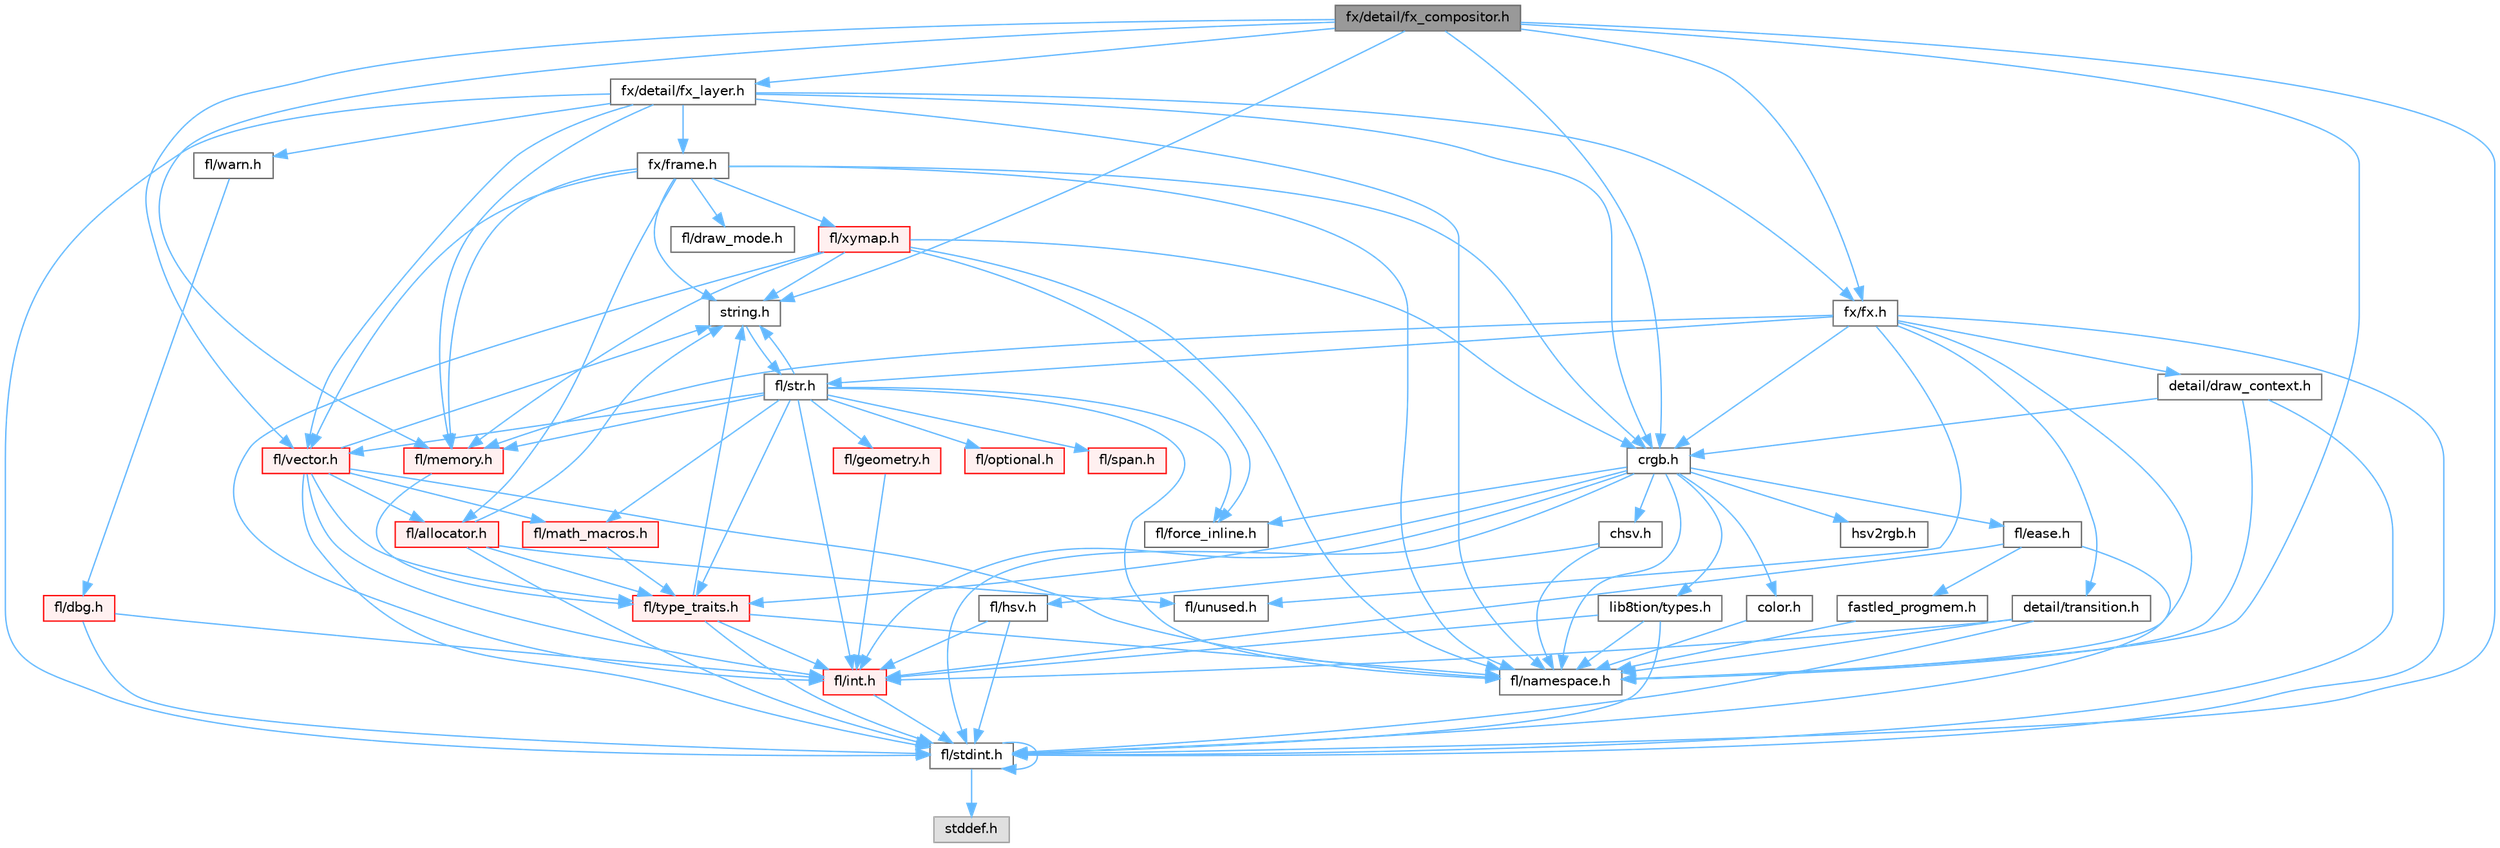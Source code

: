 digraph "fx/detail/fx_compositor.h"
{
 // INTERACTIVE_SVG=YES
 // LATEX_PDF_SIZE
  bgcolor="transparent";
  edge [fontname=Helvetica,fontsize=10,labelfontname=Helvetica,labelfontsize=10];
  node [fontname=Helvetica,fontsize=10,shape=box,height=0.2,width=0.4];
  Node1 [id="Node000001",label="fx/detail/fx_compositor.h",height=0.2,width=0.4,color="gray40", fillcolor="grey60", style="filled", fontcolor="black",tooltip=" "];
  Node1 -> Node2 [id="edge1_Node000001_Node000002",color="steelblue1",style="solid",tooltip=" "];
  Node2 [id="Node000002",label="fl/stdint.h",height=0.2,width=0.4,color="grey40", fillcolor="white", style="filled",URL="$df/dd8/stdint_8h.html",tooltip=" "];
  Node2 -> Node3 [id="edge2_Node000002_Node000003",color="steelblue1",style="solid",tooltip=" "];
  Node3 [id="Node000003",label="stddef.h",height=0.2,width=0.4,color="grey60", fillcolor="#E0E0E0", style="filled",tooltip=" "];
  Node2 -> Node2 [id="edge3_Node000002_Node000002",color="steelblue1",style="solid",tooltip=" "];
  Node1 -> Node4 [id="edge4_Node000001_Node000004",color="steelblue1",style="solid",tooltip=" "];
  Node4 [id="Node000004",label="string.h",height=0.2,width=0.4,color="grey40", fillcolor="white", style="filled",URL="$da/d66/string_8h.html",tooltip=" "];
  Node4 -> Node5 [id="edge5_Node000004_Node000005",color="steelblue1",style="solid",tooltip=" "];
  Node5 [id="Node000005",label="fl/str.h",height=0.2,width=0.4,color="grey40", fillcolor="white", style="filled",URL="$d1/d93/str_8h.html",tooltip=" "];
  Node5 -> Node6 [id="edge6_Node000005_Node000006",color="steelblue1",style="solid",tooltip=" "];
  Node6 [id="Node000006",label="fl/int.h",height=0.2,width=0.4,color="red", fillcolor="#FFF0F0", style="filled",URL="$d3/d7e/int_8h.html",tooltip=" "];
  Node6 -> Node2 [id="edge7_Node000006_Node000002",color="steelblue1",style="solid",tooltip=" "];
  Node5 -> Node4 [id="edge8_Node000005_Node000004",color="steelblue1",style="solid",tooltip=" "];
  Node5 -> Node8 [id="edge9_Node000005_Node000008",color="steelblue1",style="solid",tooltip=" "];
  Node8 [id="Node000008",label="fl/geometry.h",height=0.2,width=0.4,color="red", fillcolor="#FFF0F0", style="filled",URL="$d4/d67/geometry_8h.html",tooltip=" "];
  Node8 -> Node6 [id="edge10_Node000008_Node000006",color="steelblue1",style="solid",tooltip=" "];
  Node5 -> Node13 [id="edge11_Node000005_Node000013",color="steelblue1",style="solid",tooltip=" "];
  Node13 [id="Node000013",label="fl/math_macros.h",height=0.2,width=0.4,color="red", fillcolor="#FFF0F0", style="filled",URL="$d8/db8/math__macros_8h.html",tooltip=" "];
  Node13 -> Node15 [id="edge12_Node000013_Node000015",color="steelblue1",style="solid",tooltip=" "];
  Node15 [id="Node000015",label="fl/type_traits.h",height=0.2,width=0.4,color="red", fillcolor="#FFF0F0", style="filled",URL="$df/d63/type__traits_8h.html",tooltip=" "];
  Node15 -> Node4 [id="edge13_Node000015_Node000004",color="steelblue1",style="solid",tooltip=" "];
  Node15 -> Node2 [id="edge14_Node000015_Node000002",color="steelblue1",style="solid",tooltip=" "];
  Node15 -> Node16 [id="edge15_Node000015_Node000016",color="steelblue1",style="solid",tooltip=" "];
  Node16 [id="Node000016",label="fl/namespace.h",height=0.2,width=0.4,color="grey40", fillcolor="white", style="filled",URL="$df/d2a/namespace_8h.html",tooltip="Implements the FastLED namespace macros."];
  Node15 -> Node6 [id="edge16_Node000015_Node000006",color="steelblue1",style="solid",tooltip=" "];
  Node5 -> Node16 [id="edge17_Node000005_Node000016",color="steelblue1",style="solid",tooltip=" "];
  Node5 -> Node18 [id="edge18_Node000005_Node000018",color="steelblue1",style="solid",tooltip=" "];
  Node18 [id="Node000018",label="fl/memory.h",height=0.2,width=0.4,color="red", fillcolor="#FFF0F0", style="filled",URL="$dc/d18/memory_8h.html",tooltip=" "];
  Node18 -> Node15 [id="edge19_Node000018_Node000015",color="steelblue1",style="solid",tooltip=" "];
  Node5 -> Node44 [id="edge20_Node000005_Node000044",color="steelblue1",style="solid",tooltip=" "];
  Node44 [id="Node000044",label="fl/optional.h",height=0.2,width=0.4,color="red", fillcolor="#FFF0F0", style="filled",URL="$dc/d62/optional_8h.html",tooltip=" "];
  Node5 -> Node15 [id="edge21_Node000005_Node000015",color="steelblue1",style="solid",tooltip=" "];
  Node5 -> Node45 [id="edge22_Node000005_Node000045",color="steelblue1",style="solid",tooltip=" "];
  Node45 [id="Node000045",label="fl/vector.h",height=0.2,width=0.4,color="red", fillcolor="#FFF0F0", style="filled",URL="$d6/d68/vector_8h.html",tooltip=" "];
  Node45 -> Node2 [id="edge23_Node000045_Node000002",color="steelblue1",style="solid",tooltip=" "];
  Node45 -> Node6 [id="edge24_Node000045_Node000006",color="steelblue1",style="solid",tooltip=" "];
  Node45 -> Node4 [id="edge25_Node000045_Node000004",color="steelblue1",style="solid",tooltip=" "];
  Node45 -> Node13 [id="edge26_Node000045_Node000013",color="steelblue1",style="solid",tooltip=" "];
  Node45 -> Node16 [id="edge27_Node000045_Node000016",color="steelblue1",style="solid",tooltip=" "];
  Node45 -> Node27 [id="edge28_Node000045_Node000027",color="steelblue1",style="solid",tooltip=" "];
  Node27 [id="Node000027",label="fl/allocator.h",height=0.2,width=0.4,color="red", fillcolor="#FFF0F0", style="filled",URL="$da/da9/allocator_8h.html",tooltip=" "];
  Node27 -> Node4 [id="edge29_Node000027_Node000004",color="steelblue1",style="solid",tooltip=" "];
  Node27 -> Node15 [id="edge30_Node000027_Node000015",color="steelblue1",style="solid",tooltip=" "];
  Node27 -> Node31 [id="edge31_Node000027_Node000031",color="steelblue1",style="solid",tooltip=" "];
  Node31 [id="Node000031",label="fl/unused.h",height=0.2,width=0.4,color="grey40", fillcolor="white", style="filled",URL="$d8/d4b/unused_8h.html",tooltip=" "];
  Node27 -> Node2 [id="edge32_Node000027_Node000002",color="steelblue1",style="solid",tooltip=" "];
  Node45 -> Node15 [id="edge33_Node000045_Node000015",color="steelblue1",style="solid",tooltip=" "];
  Node5 -> Node48 [id="edge34_Node000005_Node000048",color="steelblue1",style="solid",tooltip=" "];
  Node48 [id="Node000048",label="fl/span.h",height=0.2,width=0.4,color="red", fillcolor="#FFF0F0", style="filled",URL="$d4/d7a/span_8h.html",tooltip=" "];
  Node5 -> Node11 [id="edge35_Node000005_Node000011",color="steelblue1",style="solid",tooltip=" "];
  Node11 [id="Node000011",label="fl/force_inline.h",height=0.2,width=0.4,color="grey40", fillcolor="white", style="filled",URL="$d4/d64/force__inline_8h.html",tooltip=" "];
  Node1 -> Node50 [id="edge36_Node000001_Node000050",color="steelblue1",style="solid",tooltip=" "];
  Node50 [id="Node000050",label="crgb.h",height=0.2,width=0.4,color="grey40", fillcolor="white", style="filled",URL="$db/dd1/crgb_8h.html",tooltip="Defines the red, green, and blue (RGB) pixel struct."];
  Node50 -> Node2 [id="edge37_Node000050_Node000002",color="steelblue1",style="solid",tooltip=" "];
  Node50 -> Node6 [id="edge38_Node000050_Node000006",color="steelblue1",style="solid",tooltip=" "];
  Node50 -> Node51 [id="edge39_Node000050_Node000051",color="steelblue1",style="solid",tooltip=" "];
  Node51 [id="Node000051",label="chsv.h",height=0.2,width=0.4,color="grey40", fillcolor="white", style="filled",URL="$d8/dd0/chsv_8h.html",tooltip="Defines the hue, saturation, and value (HSV) pixel struct."];
  Node51 -> Node52 [id="edge40_Node000051_Node000052",color="steelblue1",style="solid",tooltip=" "];
  Node52 [id="Node000052",label="fl/hsv.h",height=0.2,width=0.4,color="grey40", fillcolor="white", style="filled",URL="$d2/d4f/hsv_8h.html",tooltip="Defines the hue, saturation, and value (HSV) pixel struct."];
  Node52 -> Node2 [id="edge41_Node000052_Node000002",color="steelblue1",style="solid",tooltip=" "];
  Node52 -> Node6 [id="edge42_Node000052_Node000006",color="steelblue1",style="solid",tooltip=" "];
  Node51 -> Node16 [id="edge43_Node000051_Node000016",color="steelblue1",style="solid",tooltip=" "];
  Node50 -> Node16 [id="edge44_Node000050_Node000016",color="steelblue1",style="solid",tooltip=" "];
  Node50 -> Node53 [id="edge45_Node000050_Node000053",color="steelblue1",style="solid",tooltip=" "];
  Node53 [id="Node000053",label="color.h",height=0.2,width=0.4,color="grey40", fillcolor="white", style="filled",URL="$d2/d6b/src_2color_8h.html",tooltip="Contains definitions for color correction and temperature."];
  Node53 -> Node16 [id="edge46_Node000053_Node000016",color="steelblue1",style="solid",tooltip=" "];
  Node50 -> Node54 [id="edge47_Node000050_Node000054",color="steelblue1",style="solid",tooltip=" "];
  Node54 [id="Node000054",label="lib8tion/types.h",height=0.2,width=0.4,color="grey40", fillcolor="white", style="filled",URL="$d9/ddf/lib8tion_2types_8h.html",tooltip="Defines fractional types used for lib8tion functions."];
  Node54 -> Node2 [id="edge48_Node000054_Node000002",color="steelblue1",style="solid",tooltip=" "];
  Node54 -> Node6 [id="edge49_Node000054_Node000006",color="steelblue1",style="solid",tooltip=" "];
  Node54 -> Node16 [id="edge50_Node000054_Node000016",color="steelblue1",style="solid",tooltip=" "];
  Node50 -> Node11 [id="edge51_Node000050_Node000011",color="steelblue1",style="solid",tooltip=" "];
  Node50 -> Node15 [id="edge52_Node000050_Node000015",color="steelblue1",style="solid",tooltip=" "];
  Node50 -> Node55 [id="edge53_Node000050_Node000055",color="steelblue1",style="solid",tooltip=" "];
  Node55 [id="Node000055",label="hsv2rgb.h",height=0.2,width=0.4,color="grey40", fillcolor="white", style="filled",URL="$de/d9a/hsv2rgb_8h.html",tooltip="Functions to convert from the HSV colorspace to the RGB colorspace."];
  Node50 -> Node56 [id="edge54_Node000050_Node000056",color="steelblue1",style="solid",tooltip=" "];
  Node56 [id="Node000056",label="fl/ease.h",height=0.2,width=0.4,color="grey40", fillcolor="white", style="filled",URL="$db/d19/ease_8h.html",tooltip=" "];
  Node56 -> Node2 [id="edge55_Node000056_Node000002",color="steelblue1",style="solid",tooltip=" "];
  Node56 -> Node6 [id="edge56_Node000056_Node000006",color="steelblue1",style="solid",tooltip=" "];
  Node56 -> Node57 [id="edge57_Node000056_Node000057",color="steelblue1",style="solid",tooltip=" "];
  Node57 [id="Node000057",label="fastled_progmem.h",height=0.2,width=0.4,color="grey40", fillcolor="white", style="filled",URL="$df/dab/fastled__progmem_8h.html",tooltip="Wrapper definitions to allow seamless use of PROGMEM in environments that have it."];
  Node57 -> Node16 [id="edge58_Node000057_Node000016",color="steelblue1",style="solid",tooltip=" "];
  Node1 -> Node16 [id="edge59_Node000001_Node000016",color="steelblue1",style="solid",tooltip=" "];
  Node1 -> Node18 [id="edge60_Node000001_Node000018",color="steelblue1",style="solid",tooltip=" "];
  Node1 -> Node45 [id="edge61_Node000001_Node000045",color="steelblue1",style="solid",tooltip=" "];
  Node1 -> Node58 [id="edge62_Node000001_Node000058",color="steelblue1",style="solid",tooltip=" "];
  Node58 [id="Node000058",label="fx/detail/fx_layer.h",height=0.2,width=0.4,color="grey40", fillcolor="white", style="filled",URL="$d7/d2f/fx__layer_8h.html",tooltip=" "];
  Node58 -> Node2 [id="edge63_Node000058_Node000002",color="steelblue1",style="solid",tooltip=" "];
  Node58 -> Node50 [id="edge64_Node000058_Node000050",color="steelblue1",style="solid",tooltip=" "];
  Node58 -> Node16 [id="edge65_Node000058_Node000016",color="steelblue1",style="solid",tooltip=" "];
  Node58 -> Node18 [id="edge66_Node000058_Node000018",color="steelblue1",style="solid",tooltip=" "];
  Node58 -> Node45 [id="edge67_Node000058_Node000045",color="steelblue1",style="solid",tooltip=" "];
  Node58 -> Node59 [id="edge68_Node000058_Node000059",color="steelblue1",style="solid",tooltip=" "];
  Node59 [id="Node000059",label="fl/warn.h",height=0.2,width=0.4,color="grey40", fillcolor="white", style="filled",URL="$de/d77/warn_8h.html",tooltip=" "];
  Node59 -> Node60 [id="edge69_Node000059_Node000060",color="steelblue1",style="solid",tooltip=" "];
  Node60 [id="Node000060",label="fl/dbg.h",height=0.2,width=0.4,color="red", fillcolor="#FFF0F0", style="filled",URL="$d6/d01/dbg_8h.html",tooltip=" "];
  Node60 -> Node6 [id="edge70_Node000060_Node000006",color="steelblue1",style="solid",tooltip=" "];
  Node60 -> Node2 [id="edge71_Node000060_Node000002",color="steelblue1",style="solid",tooltip=" "];
  Node58 -> Node63 [id="edge72_Node000058_Node000063",color="steelblue1",style="solid",tooltip=" "];
  Node63 [id="Node000063",label="fx/frame.h",height=0.2,width=0.4,color="grey40", fillcolor="white", style="filled",URL="$df/d7d/frame_8h.html",tooltip=" "];
  Node63 -> Node4 [id="edge73_Node000063_Node000004",color="steelblue1",style="solid",tooltip=" "];
  Node63 -> Node50 [id="edge74_Node000063_Node000050",color="steelblue1",style="solid",tooltip=" "];
  Node63 -> Node16 [id="edge75_Node000063_Node000016",color="steelblue1",style="solid",tooltip=" "];
  Node63 -> Node18 [id="edge76_Node000063_Node000018",color="steelblue1",style="solid",tooltip=" "];
  Node63 -> Node64 [id="edge77_Node000063_Node000064",color="steelblue1",style="solid",tooltip=" "];
  Node64 [id="Node000064",label="fl/xymap.h",height=0.2,width=0.4,color="red", fillcolor="#FFF0F0", style="filled",URL="$da/d61/xymap_8h.html",tooltip=" "];
  Node64 -> Node6 [id="edge78_Node000064_Node000006",color="steelblue1",style="solid",tooltip=" "];
  Node64 -> Node16 [id="edge79_Node000064_Node000016",color="steelblue1",style="solid",tooltip=" "];
  Node64 -> Node11 [id="edge80_Node000064_Node000011",color="steelblue1",style="solid",tooltip=" "];
  Node64 -> Node4 [id="edge81_Node000064_Node000004",color="steelblue1",style="solid",tooltip=" "];
  Node64 -> Node50 [id="edge82_Node000064_Node000050",color="steelblue1",style="solid",tooltip=" "];
  Node64 -> Node18 [id="edge83_Node000064_Node000018",color="steelblue1",style="solid",tooltip=" "];
  Node63 -> Node45 [id="edge84_Node000063_Node000045",color="steelblue1",style="solid",tooltip=" "];
  Node63 -> Node27 [id="edge85_Node000063_Node000027",color="steelblue1",style="solid",tooltip=" "];
  Node63 -> Node68 [id="edge86_Node000063_Node000068",color="steelblue1",style="solid",tooltip=" "];
  Node68 [id="Node000068",label="fl/draw_mode.h",height=0.2,width=0.4,color="grey40", fillcolor="white", style="filled",URL="$d9/d35/draw__mode_8h.html",tooltip=" "];
  Node58 -> Node69 [id="edge87_Node000058_Node000069",color="steelblue1",style="solid",tooltip=" "];
  Node69 [id="Node000069",label="fx/fx.h",height=0.2,width=0.4,color="grey40", fillcolor="white", style="filled",URL="$d2/d0c/fx_8h.html",tooltip=" "];
  Node69 -> Node2 [id="edge88_Node000069_Node000002",color="steelblue1",style="solid",tooltip=" "];
  Node69 -> Node50 [id="edge89_Node000069_Node000050",color="steelblue1",style="solid",tooltip=" "];
  Node69 -> Node70 [id="edge90_Node000069_Node000070",color="steelblue1",style="solid",tooltip=" "];
  Node70 [id="Node000070",label="detail/draw_context.h",height=0.2,width=0.4,color="grey40", fillcolor="white", style="filled",URL="$db/ded/draw__context_8h.html",tooltip=" "];
  Node70 -> Node50 [id="edge91_Node000070_Node000050",color="steelblue1",style="solid",tooltip=" "];
  Node70 -> Node16 [id="edge92_Node000070_Node000016",color="steelblue1",style="solid",tooltip=" "];
  Node70 -> Node2 [id="edge93_Node000070_Node000002",color="steelblue1",style="solid",tooltip=" "];
  Node69 -> Node71 [id="edge94_Node000069_Node000071",color="steelblue1",style="solid",tooltip=" "];
  Node71 [id="Node000071",label="detail/transition.h",height=0.2,width=0.4,color="grey40", fillcolor="white", style="filled",URL="$d7/df7/transition_8h.html",tooltip=" "];
  Node71 -> Node16 [id="edge95_Node000071_Node000016",color="steelblue1",style="solid",tooltip=" "];
  Node71 -> Node2 [id="edge96_Node000071_Node000002",color="steelblue1",style="solid",tooltip=" "];
  Node71 -> Node6 [id="edge97_Node000071_Node000006",color="steelblue1",style="solid",tooltip=" "];
  Node69 -> Node16 [id="edge98_Node000069_Node000016",color="steelblue1",style="solid",tooltip=" "];
  Node69 -> Node18 [id="edge99_Node000069_Node000018",color="steelblue1",style="solid",tooltip=" "];
  Node69 -> Node5 [id="edge100_Node000069_Node000005",color="steelblue1",style="solid",tooltip=" "];
  Node69 -> Node31 [id="edge101_Node000069_Node000031",color="steelblue1",style="solid",tooltip=" "];
  Node1 -> Node69 [id="edge102_Node000001_Node000069",color="steelblue1",style="solid",tooltip=" "];
}
